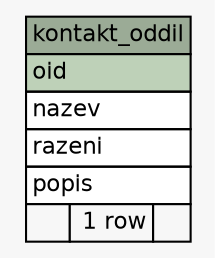 // dot 2.38.0 on Mac OS X 10.9.4
// SchemaSpy rev 590
digraph "kontakt_oddil" {
  graph [
    rankdir="RL"
    bgcolor="#f7f7f7"
    nodesep="0.18"
    ranksep="0.46"
    fontname="Helvetica"
    fontsize="11"
  ];
  node [
    fontname="Helvetica"
    fontsize="11"
    shape="plaintext"
  ];
  edge [
    arrowsize="0.8"
  ];
  "kontakt_oddil" [
    label=<
    <TABLE BORDER="0" CELLBORDER="1" CELLSPACING="0" BGCOLOR="#ffffff">
      <TR><TD COLSPAN="3" BGCOLOR="#9bab96" ALIGN="CENTER">kontakt_oddil</TD></TR>
      <TR><TD PORT="oid" COLSPAN="3" BGCOLOR="#bed1b8" ALIGN="LEFT">oid</TD></TR>
      <TR><TD PORT="nazev" COLSPAN="3" ALIGN="LEFT">nazev</TD></TR>
      <TR><TD PORT="razeni" COLSPAN="3" ALIGN="LEFT">razeni</TD></TR>
      <TR><TD PORT="popis" COLSPAN="3" ALIGN="LEFT">popis</TD></TR>
      <TR><TD ALIGN="LEFT" BGCOLOR="#f7f7f7">  </TD><TD ALIGN="RIGHT" BGCOLOR="#f7f7f7">1 row</TD><TD ALIGN="RIGHT" BGCOLOR="#f7f7f7">  </TD></TR>
    </TABLE>>
    URL="tables/kontakt_oddil.html"
    tooltip="kontakt_oddil"
  ];
}
